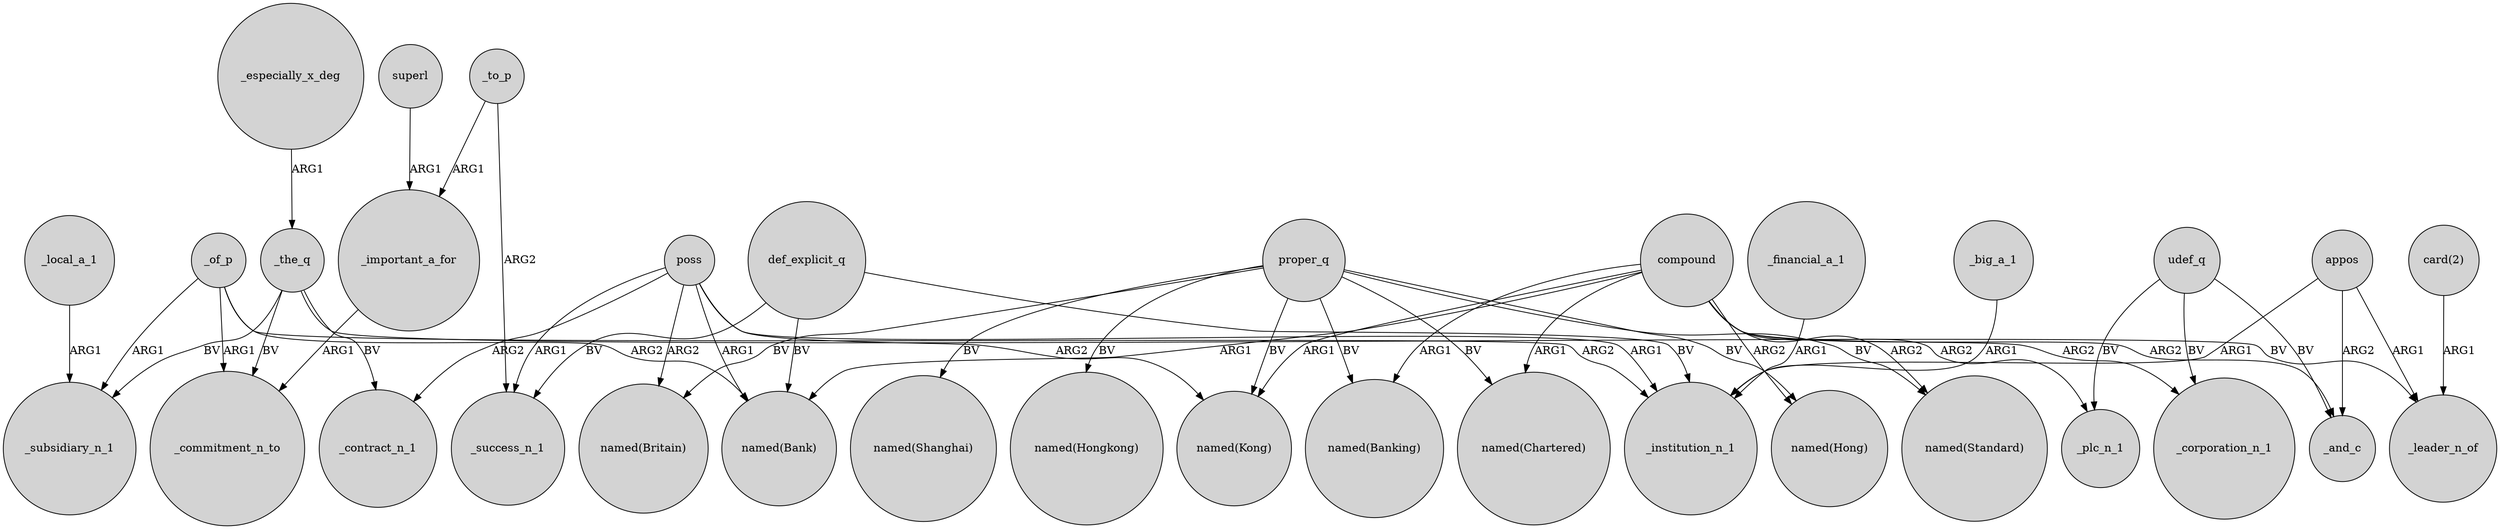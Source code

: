 digraph {
	node [shape=circle style=filled]
	_of_p -> _subsidiary_n_1 [label=ARG1]
	_to_p -> _success_n_1 [label=ARG2]
	compound -> "named(Standard)" [label=ARG2]
	_to_p -> _important_a_for [label=ARG1]
	proper_q -> "named(Banking)" [label=BV]
	_of_p -> _commitment_n_to [label=ARG1]
	_of_p -> "named(Bank)" [label=ARG2]
	appos -> _institution_n_1 [label=ARG1]
	_the_q -> _commitment_n_to [label=BV]
	_important_a_for -> _commitment_n_to [label=ARG1]
	poss -> _success_n_1 [label=ARG1]
	def_explicit_q -> _institution_n_1 [label=BV]
	compound -> _corporation_n_1 [label=ARG2]
	proper_q -> "named(Standard)" [label=BV]
	compound -> "named(Hong)" [label=ARG2]
	superl -> _important_a_for [label=ARG1]
	poss -> "named(Kong)" [label=ARG2]
	_the_q -> _subsidiary_n_1 [label=BV]
	"card(2)" -> _leader_n_of [label=ARG1]
	proper_q -> "named(Hong)" [label=BV]
	udef_q -> _corporation_n_1 [label=BV]
	_the_q -> _contract_n_1 [label=BV]
	compound -> _and_c [label=ARG2]
	_financial_a_1 -> _institution_n_1 [label=ARG1]
	appos -> _and_c [label=ARG2]
	_of_p -> _institution_n_1 [label=ARG2]
	_local_a_1 -> _subsidiary_n_1 [label=ARG1]
	compound -> "named(Banking)" [label=ARG1]
	poss -> _contract_n_1 [label=ARG2]
	proper_q -> "named(Kong)" [label=BV]
	_big_a_1 -> _institution_n_1 [label=ARG1]
	proper_q -> "named(Shanghai)" [label=BV]
	appos -> _leader_n_of [label=ARG1]
	_the_q -> _leader_n_of [label=BV]
	proper_q -> "named(Hongkong)" [label=BV]
	def_explicit_q -> _success_n_1 [label=BV]
	def_explicit_q -> "named(Bank)" [label=BV]
	compound -> "named(Bank)" [label=ARG1]
	_especially_x_deg -> _the_q [label=ARG1]
	poss -> "named(Bank)" [label=ARG1]
	udef_q -> _plc_n_1 [label=BV]
	poss -> _institution_n_1 [label=ARG1]
	poss -> "named(Britain)" [label=ARG2]
	udef_q -> _and_c [label=BV]
	compound -> "named(Chartered)" [label=ARG1]
	proper_q -> "named(Chartered)" [label=BV]
	compound -> _plc_n_1 [label=ARG2]
	compound -> "named(Kong)" [label=ARG1]
	proper_q -> "named(Britain)" [label=BV]
}

